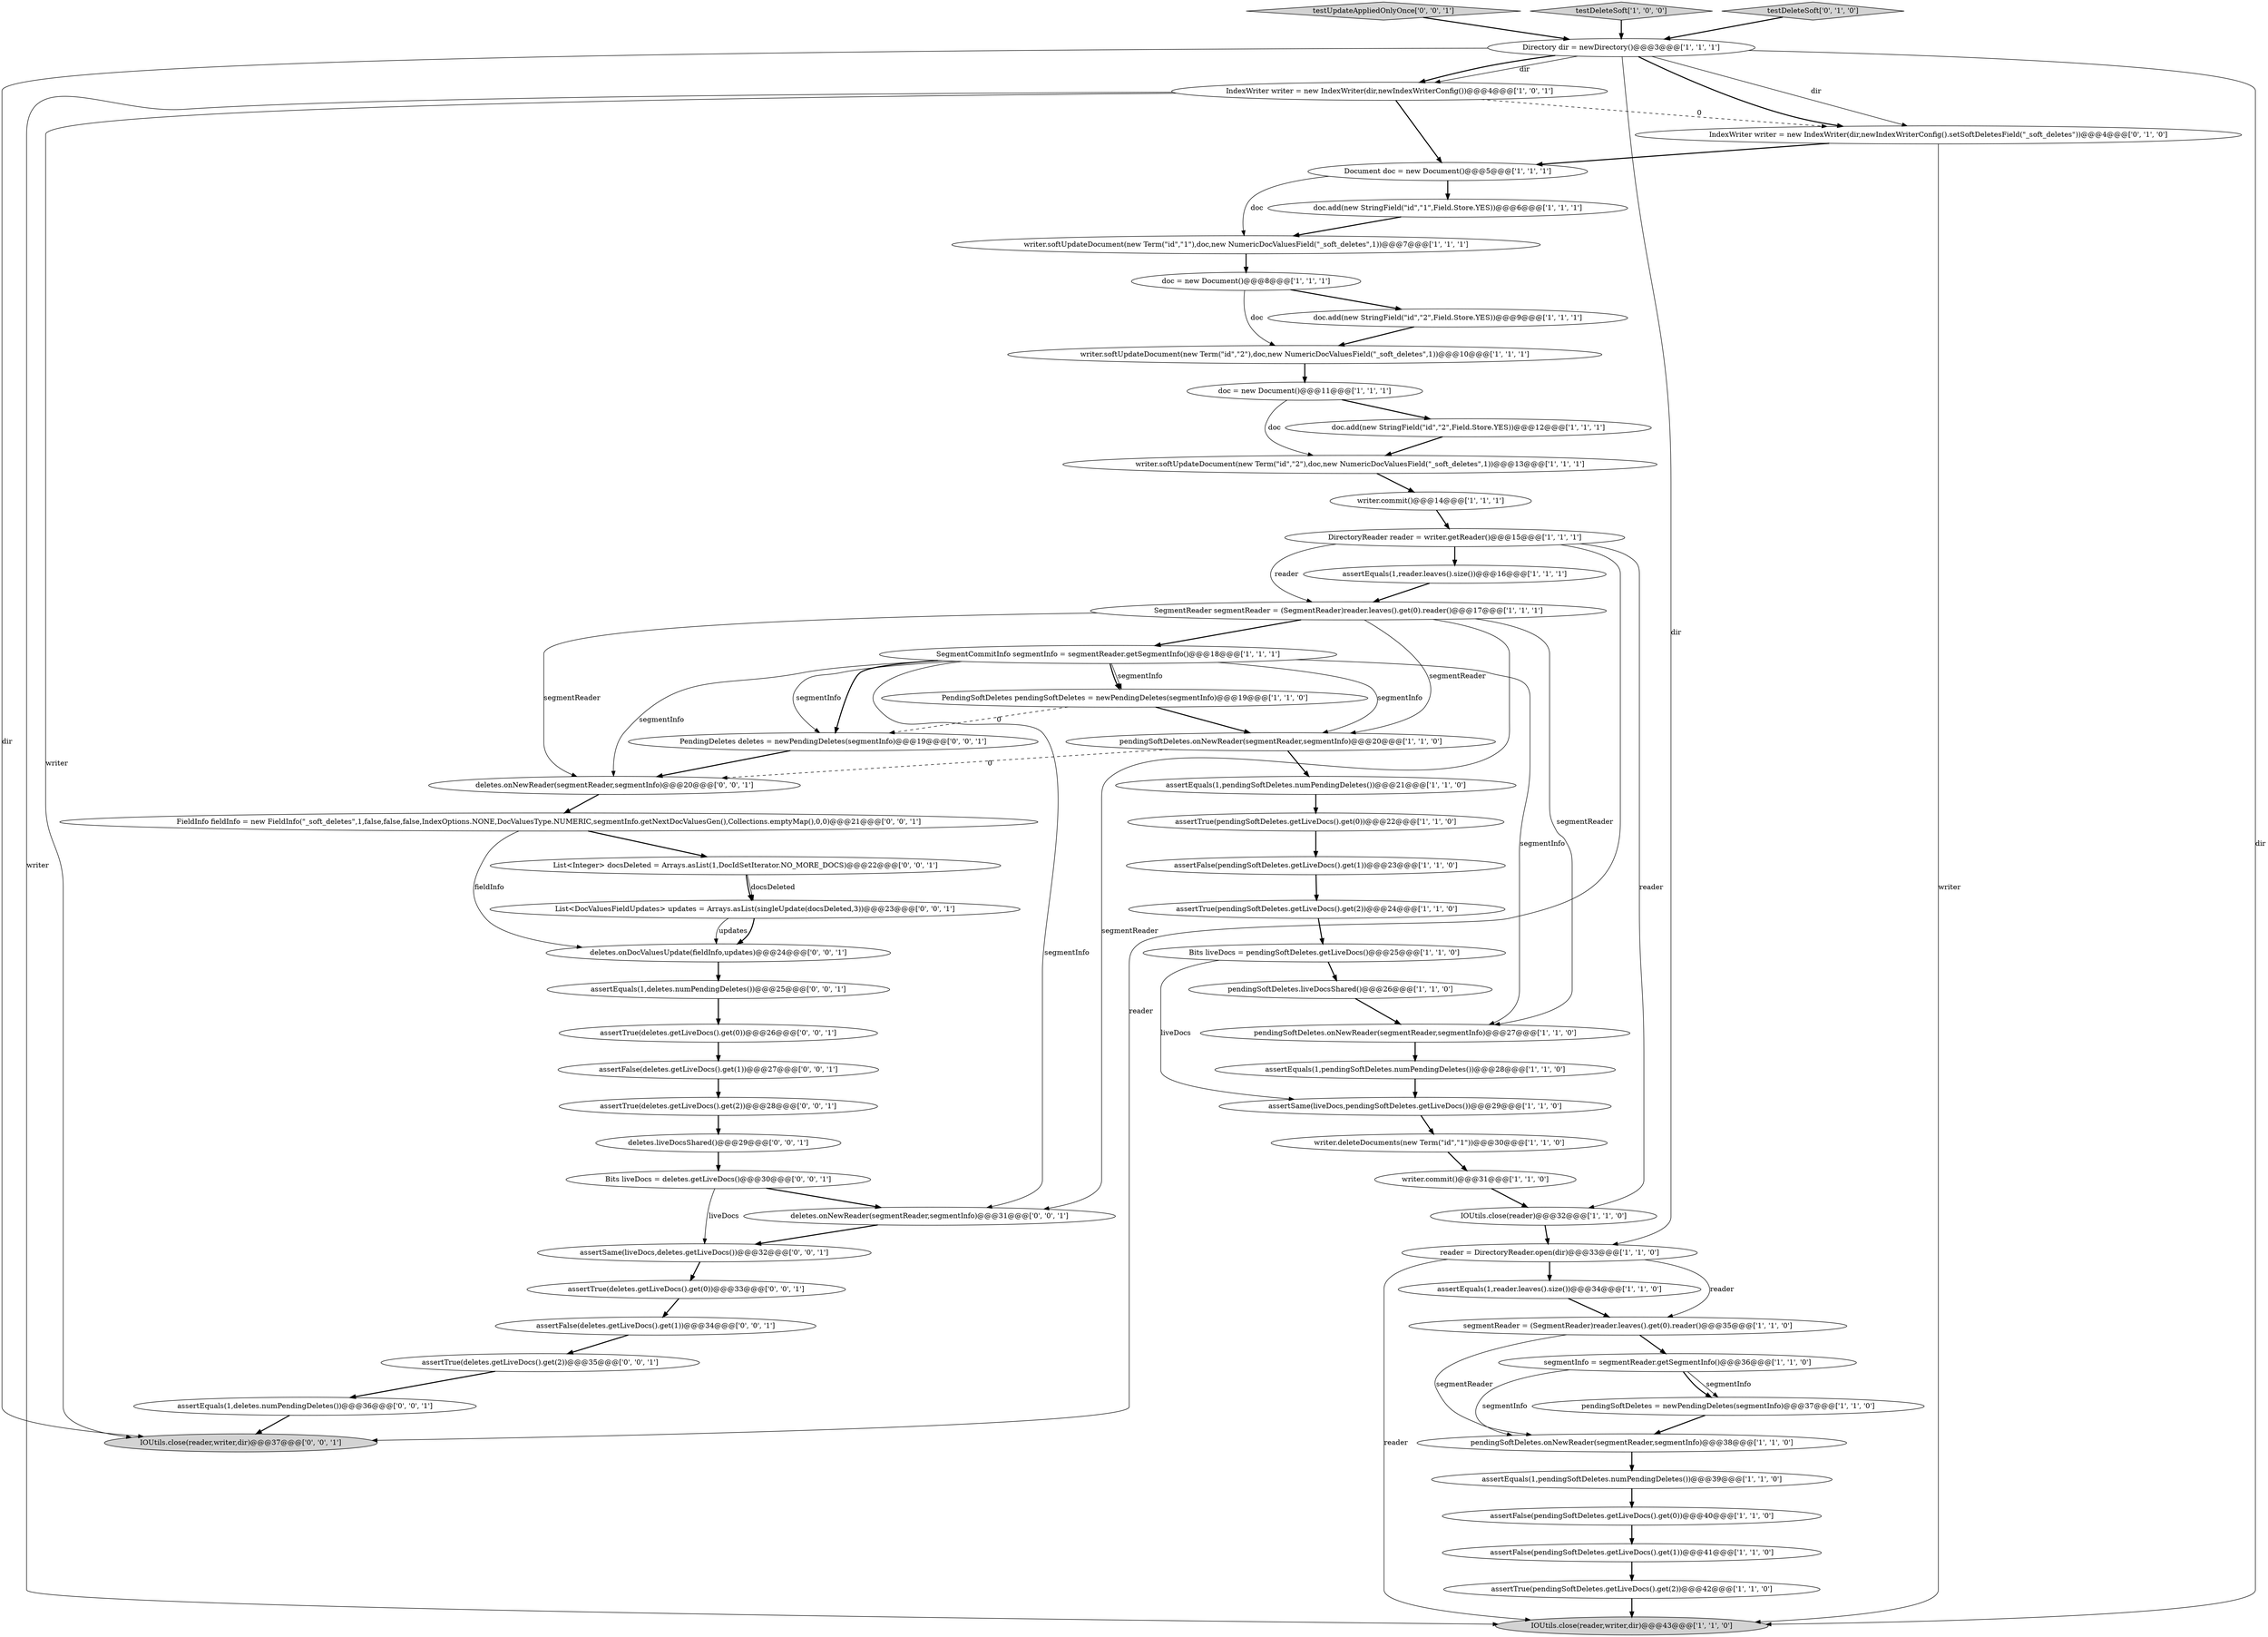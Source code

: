 digraph {
56 [style = filled, label = "assertFalse(deletes.getLiveDocs().get(1))@@@34@@@['0', '0', '1']", fillcolor = white, shape = ellipse image = "AAA0AAABBB3BBB"];
1 [style = filled, label = "segmentInfo = segmentReader.getSegmentInfo()@@@36@@@['1', '1', '0']", fillcolor = white, shape = ellipse image = "AAA0AAABBB1BBB"];
16 [style = filled, label = "Bits liveDocs = pendingSoftDeletes.getLiveDocs()@@@25@@@['1', '1', '0']", fillcolor = white, shape = ellipse image = "AAA0AAABBB1BBB"];
57 [style = filled, label = "testUpdateAppliedOnlyOnce['0', '0', '1']", fillcolor = lightgray, shape = diamond image = "AAA0AAABBB3BBB"];
21 [style = filled, label = "writer.softUpdateDocument(new Term(\"id\",\"2\"),doc,new NumericDocValuesField(\"_soft_deletes\",1))@@@13@@@['1', '1', '1']", fillcolor = white, shape = ellipse image = "AAA0AAABBB1BBB"];
29 [style = filled, label = "pendingSoftDeletes.liveDocsShared()@@@26@@@['1', '1', '0']", fillcolor = white, shape = ellipse image = "AAA0AAABBB1BBB"];
44 [style = filled, label = "assertFalse(deletes.getLiveDocs().get(1))@@@27@@@['0', '0', '1']", fillcolor = white, shape = ellipse image = "AAA0AAABBB3BBB"];
52 [style = filled, label = "List<DocValuesFieldUpdates> updates = Arrays.asList(singleUpdate(docsDeleted,3))@@@23@@@['0', '0', '1']", fillcolor = white, shape = ellipse image = "AAA0AAABBB3BBB"];
48 [style = filled, label = "assertTrue(deletes.getLiveDocs().get(2))@@@35@@@['0', '0', '1']", fillcolor = white, shape = ellipse image = "AAA0AAABBB3BBB"];
22 [style = filled, label = "writer.deleteDocuments(new Term(\"id\",\"1\"))@@@30@@@['1', '1', '0']", fillcolor = white, shape = ellipse image = "AAA0AAABBB1BBB"];
37 [style = filled, label = "writer.commit()@@@31@@@['1', '1', '0']", fillcolor = white, shape = ellipse image = "AAA0AAABBB1BBB"];
63 [style = filled, label = "deletes.onDocValuesUpdate(fieldInfo,updates)@@@24@@@['0', '0', '1']", fillcolor = white, shape = ellipse image = "AAA0AAABBB3BBB"];
23 [style = filled, label = "SegmentReader segmentReader = (SegmentReader)reader.leaves().get(0).reader()@@@17@@@['1', '1', '1']", fillcolor = white, shape = ellipse image = "AAA0AAABBB1BBB"];
50 [style = filled, label = "deletes.liveDocsShared()@@@29@@@['0', '0', '1']", fillcolor = white, shape = ellipse image = "AAA0AAABBB3BBB"];
51 [style = filled, label = "assertTrue(deletes.getLiveDocs().get(0))@@@26@@@['0', '0', '1']", fillcolor = white, shape = ellipse image = "AAA0AAABBB3BBB"];
38 [style = filled, label = "assertFalse(pendingSoftDeletes.getLiveDocs().get(1))@@@23@@@['1', '1', '0']", fillcolor = white, shape = ellipse image = "AAA0AAABBB1BBB"];
39 [style = filled, label = "PendingSoftDeletes pendingSoftDeletes = newPendingDeletes(segmentInfo)@@@19@@@['1', '1', '0']", fillcolor = white, shape = ellipse image = "AAA0AAABBB1BBB"];
15 [style = filled, label = "assertEquals(1,pendingSoftDeletes.numPendingDeletes())@@@21@@@['1', '1', '0']", fillcolor = white, shape = ellipse image = "AAA0AAABBB1BBB"];
19 [style = filled, label = "assertTrue(pendingSoftDeletes.getLiveDocs().get(2))@@@42@@@['1', '1', '0']", fillcolor = white, shape = ellipse image = "AAA0AAABBB1BBB"];
35 [style = filled, label = "pendingSoftDeletes.onNewReader(segmentReader,segmentInfo)@@@27@@@['1', '1', '0']", fillcolor = white, shape = ellipse image = "AAA0AAABBB1BBB"];
18 [style = filled, label = "writer.softUpdateDocument(new Term(\"id\",\"2\"),doc,new NumericDocValuesField(\"_soft_deletes\",1))@@@10@@@['1', '1', '1']", fillcolor = white, shape = ellipse image = "AAA0AAABBB1BBB"];
14 [style = filled, label = "doc.add(new StringField(\"id\",\"2\",Field.Store.YES))@@@12@@@['1', '1', '1']", fillcolor = white, shape = ellipse image = "AAA0AAABBB1BBB"];
32 [style = filled, label = "IndexWriter writer = new IndexWriter(dir,newIndexWriterConfig())@@@4@@@['1', '0', '1']", fillcolor = white, shape = ellipse image = "AAA0AAABBB1BBB"];
54 [style = filled, label = "IOUtils.close(reader,writer,dir)@@@37@@@['0', '0', '1']", fillcolor = lightgray, shape = ellipse image = "AAA0AAABBB3BBB"];
27 [style = filled, label = "assertSame(liveDocs,pendingSoftDeletes.getLiveDocs())@@@29@@@['1', '1', '0']", fillcolor = white, shape = ellipse image = "AAA0AAABBB1BBB"];
12 [style = filled, label = "assertTrue(pendingSoftDeletes.getLiveDocs().get(0))@@@22@@@['1', '1', '0']", fillcolor = white, shape = ellipse image = "AAA0AAABBB1BBB"];
33 [style = filled, label = "doc.add(new StringField(\"id\",\"1\",Field.Store.YES))@@@6@@@['1', '1', '1']", fillcolor = white, shape = ellipse image = "AAA0AAABBB1BBB"];
62 [style = filled, label = "assertSame(liveDocs,deletes.getLiveDocs())@@@32@@@['0', '0', '1']", fillcolor = white, shape = ellipse image = "AAA0AAABBB3BBB"];
20 [style = filled, label = "assertEquals(1,pendingSoftDeletes.numPendingDeletes())@@@39@@@['1', '1', '0']", fillcolor = white, shape = ellipse image = "AAA0AAABBB1BBB"];
25 [style = filled, label = "reader = DirectoryReader.open(dir)@@@33@@@['1', '1', '0']", fillcolor = white, shape = ellipse image = "AAA0AAABBB1BBB"];
41 [style = filled, label = "pendingSoftDeletes.onNewReader(segmentReader,segmentInfo)@@@38@@@['1', '1', '0']", fillcolor = white, shape = ellipse image = "AAA0AAABBB1BBB"];
28 [style = filled, label = "testDeleteSoft['1', '0', '0']", fillcolor = lightgray, shape = diamond image = "AAA0AAABBB1BBB"];
4 [style = filled, label = "assertEquals(1,pendingSoftDeletes.numPendingDeletes())@@@28@@@['1', '1', '0']", fillcolor = white, shape = ellipse image = "AAA0AAABBB1BBB"];
26 [style = filled, label = "assertFalse(pendingSoftDeletes.getLiveDocs().get(0))@@@40@@@['1', '1', '0']", fillcolor = white, shape = ellipse image = "AAA0AAABBB1BBB"];
47 [style = filled, label = "Bits liveDocs = deletes.getLiveDocs()@@@30@@@['0', '0', '1']", fillcolor = white, shape = ellipse image = "AAA0AAABBB3BBB"];
40 [style = filled, label = "doc = new Document()@@@11@@@['1', '1', '1']", fillcolor = white, shape = ellipse image = "AAA0AAABBB1BBB"];
10 [style = filled, label = "doc.add(new StringField(\"id\",\"2\",Field.Store.YES))@@@9@@@['1', '1', '1']", fillcolor = white, shape = ellipse image = "AAA0AAABBB1BBB"];
0 [style = filled, label = "Directory dir = newDirectory()@@@3@@@['1', '1', '1']", fillcolor = white, shape = ellipse image = "AAA0AAABBB1BBB"];
8 [style = filled, label = "DirectoryReader reader = writer.getReader()@@@15@@@['1', '1', '1']", fillcolor = white, shape = ellipse image = "AAA0AAABBB1BBB"];
5 [style = filled, label = "assertFalse(pendingSoftDeletes.getLiveDocs().get(1))@@@41@@@['1', '1', '0']", fillcolor = white, shape = ellipse image = "AAA0AAABBB1BBB"];
58 [style = filled, label = "PendingDeletes deletes = newPendingDeletes(segmentInfo)@@@19@@@['0', '0', '1']", fillcolor = white, shape = ellipse image = "AAA0AAABBB3BBB"];
43 [style = filled, label = "testDeleteSoft['0', '1', '0']", fillcolor = lightgray, shape = diamond image = "AAA0AAABBB2BBB"];
13 [style = filled, label = "assertTrue(pendingSoftDeletes.getLiveDocs().get(2))@@@24@@@['1', '1', '0']", fillcolor = white, shape = ellipse image = "AAA0AAABBB1BBB"];
30 [style = filled, label = "assertEquals(1,reader.leaves().size())@@@34@@@['1', '1', '0']", fillcolor = white, shape = ellipse image = "AAA0AAABBB1BBB"];
55 [style = filled, label = "deletes.onNewReader(segmentReader,segmentInfo)@@@20@@@['0', '0', '1']", fillcolor = white, shape = ellipse image = "AAA0AAABBB3BBB"];
53 [style = filled, label = "deletes.onNewReader(segmentReader,segmentInfo)@@@31@@@['0', '0', '1']", fillcolor = white, shape = ellipse image = "AAA0AAABBB3BBB"];
49 [style = filled, label = "assertTrue(deletes.getLiveDocs().get(2))@@@28@@@['0', '0', '1']", fillcolor = white, shape = ellipse image = "AAA0AAABBB3BBB"];
61 [style = filled, label = "assertTrue(deletes.getLiveDocs().get(0))@@@33@@@['0', '0', '1']", fillcolor = white, shape = ellipse image = "AAA0AAABBB3BBB"];
45 [style = filled, label = "FieldInfo fieldInfo = new FieldInfo(\"_soft_deletes\",1,false,false,false,IndexOptions.NONE,DocValuesType.NUMERIC,segmentInfo.getNextDocValuesGen(),Collections.emptyMap(),0,0)@@@21@@@['0', '0', '1']", fillcolor = white, shape = ellipse image = "AAA0AAABBB3BBB"];
59 [style = filled, label = "assertEquals(1,deletes.numPendingDeletes())@@@36@@@['0', '0', '1']", fillcolor = white, shape = ellipse image = "AAA0AAABBB3BBB"];
60 [style = filled, label = "assertEquals(1,deletes.numPendingDeletes())@@@25@@@['0', '0', '1']", fillcolor = white, shape = ellipse image = "AAA0AAABBB3BBB"];
31 [style = filled, label = "IOUtils.close(reader,writer,dir)@@@43@@@['1', '1', '0']", fillcolor = lightgray, shape = ellipse image = "AAA0AAABBB1BBB"];
36 [style = filled, label = "assertEquals(1,reader.leaves().size())@@@16@@@['1', '1', '1']", fillcolor = white, shape = ellipse image = "AAA0AAABBB1BBB"];
9 [style = filled, label = "writer.softUpdateDocument(new Term(\"id\",\"1\"),doc,new NumericDocValuesField(\"_soft_deletes\",1))@@@7@@@['1', '1', '1']", fillcolor = white, shape = ellipse image = "AAA0AAABBB1BBB"];
46 [style = filled, label = "List<Integer> docsDeleted = Arrays.asList(1,DocIdSetIterator.NO_MORE_DOCS)@@@22@@@['0', '0', '1']", fillcolor = white, shape = ellipse image = "AAA0AAABBB3BBB"];
42 [style = filled, label = "IndexWriter writer = new IndexWriter(dir,newIndexWriterConfig().setSoftDeletesField(\"_soft_deletes\"))@@@4@@@['0', '1', '0']", fillcolor = white, shape = ellipse image = "AAA1AAABBB2BBB"];
17 [style = filled, label = "doc = new Document()@@@8@@@['1', '1', '1']", fillcolor = white, shape = ellipse image = "AAA0AAABBB1BBB"];
3 [style = filled, label = "writer.commit()@@@14@@@['1', '1', '1']", fillcolor = white, shape = ellipse image = "AAA0AAABBB1BBB"];
24 [style = filled, label = "segmentReader = (SegmentReader)reader.leaves().get(0).reader()@@@35@@@['1', '1', '0']", fillcolor = white, shape = ellipse image = "AAA0AAABBB1BBB"];
6 [style = filled, label = "SegmentCommitInfo segmentInfo = segmentReader.getSegmentInfo()@@@18@@@['1', '1', '1']", fillcolor = white, shape = ellipse image = "AAA0AAABBB1BBB"];
7 [style = filled, label = "pendingSoftDeletes.onNewReader(segmentReader,segmentInfo)@@@20@@@['1', '1', '0']", fillcolor = white, shape = ellipse image = "AAA0AAABBB1BBB"];
11 [style = filled, label = "Document doc = new Document()@@@5@@@['1', '1', '1']", fillcolor = white, shape = ellipse image = "AAA0AAABBB1BBB"];
2 [style = filled, label = "pendingSoftDeletes = newPendingDeletes(segmentInfo)@@@37@@@['1', '1', '0']", fillcolor = white, shape = ellipse image = "AAA0AAABBB1BBB"];
34 [style = filled, label = "IOUtils.close(reader)@@@32@@@['1', '1', '0']", fillcolor = white, shape = ellipse image = "AAA0AAABBB1BBB"];
23->35 [style = solid, label="segmentReader"];
39->58 [style = dashed, label="0"];
58->55 [style = bold, label=""];
21->3 [style = bold, label=""];
0->25 [style = solid, label="dir"];
35->4 [style = bold, label=""];
46->52 [style = solid, label="docsDeleted"];
2->41 [style = bold, label=""];
6->39 [style = bold, label=""];
1->2 [style = solid, label="segmentInfo"];
10->18 [style = bold, label=""];
52->63 [style = solid, label="updates"];
6->7 [style = solid, label="segmentInfo"];
45->46 [style = bold, label=""];
8->54 [style = solid, label="reader"];
9->17 [style = bold, label=""];
44->49 [style = bold, label=""];
47->62 [style = solid, label="liveDocs"];
33->9 [style = bold, label=""];
7->55 [style = dashed, label="0"];
34->25 [style = bold, label=""];
40->21 [style = solid, label="doc"];
1->2 [style = bold, label=""];
28->0 [style = bold, label=""];
52->63 [style = bold, label=""];
6->58 [style = solid, label="segmentInfo"];
32->42 [style = dashed, label="0"];
25->24 [style = solid, label="reader"];
1->41 [style = solid, label="segmentInfo"];
56->48 [style = bold, label=""];
23->55 [style = solid, label="segmentReader"];
23->53 [style = solid, label="segmentReader"];
14->21 [style = bold, label=""];
0->42 [style = bold, label=""];
53->62 [style = bold, label=""];
57->0 [style = bold, label=""];
17->18 [style = solid, label="doc"];
25->31 [style = solid, label="reader"];
32->11 [style = bold, label=""];
37->34 [style = bold, label=""];
3->8 [style = bold, label=""];
0->31 [style = solid, label="dir"];
6->39 [style = solid, label="segmentInfo"];
5->19 [style = bold, label=""];
11->9 [style = solid, label="doc"];
8->36 [style = bold, label=""];
8->34 [style = solid, label="reader"];
32->54 [style = solid, label="writer"];
15->12 [style = bold, label=""];
29->35 [style = bold, label=""];
4->27 [style = bold, label=""];
6->55 [style = solid, label="segmentInfo"];
17->10 [style = bold, label=""];
42->11 [style = bold, label=""];
59->54 [style = bold, label=""];
23->7 [style = solid, label="segmentReader"];
45->63 [style = solid, label="fieldInfo"];
38->13 [style = bold, label=""];
24->1 [style = bold, label=""];
48->59 [style = bold, label=""];
16->29 [style = bold, label=""];
0->42 [style = solid, label="dir"];
6->58 [style = bold, label=""];
23->6 [style = bold, label=""];
46->52 [style = bold, label=""];
60->51 [style = bold, label=""];
13->16 [style = bold, label=""];
61->56 [style = bold, label=""];
18->40 [style = bold, label=""];
6->35 [style = solid, label="segmentInfo"];
7->15 [style = bold, label=""];
43->0 [style = bold, label=""];
0->32 [style = solid, label="dir"];
0->54 [style = solid, label="dir"];
11->33 [style = bold, label=""];
0->32 [style = bold, label=""];
51->44 [style = bold, label=""];
24->41 [style = solid, label="segmentReader"];
32->31 [style = solid, label="writer"];
50->47 [style = bold, label=""];
47->53 [style = bold, label=""];
62->61 [style = bold, label=""];
12->38 [style = bold, label=""];
36->23 [style = bold, label=""];
6->53 [style = solid, label="segmentInfo"];
27->22 [style = bold, label=""];
55->45 [style = bold, label=""];
39->7 [style = bold, label=""];
40->14 [style = bold, label=""];
26->5 [style = bold, label=""];
16->27 [style = solid, label="liveDocs"];
42->31 [style = solid, label="writer"];
8->23 [style = solid, label="reader"];
19->31 [style = bold, label=""];
25->30 [style = bold, label=""];
20->26 [style = bold, label=""];
30->24 [style = bold, label=""];
41->20 [style = bold, label=""];
63->60 [style = bold, label=""];
49->50 [style = bold, label=""];
22->37 [style = bold, label=""];
}

